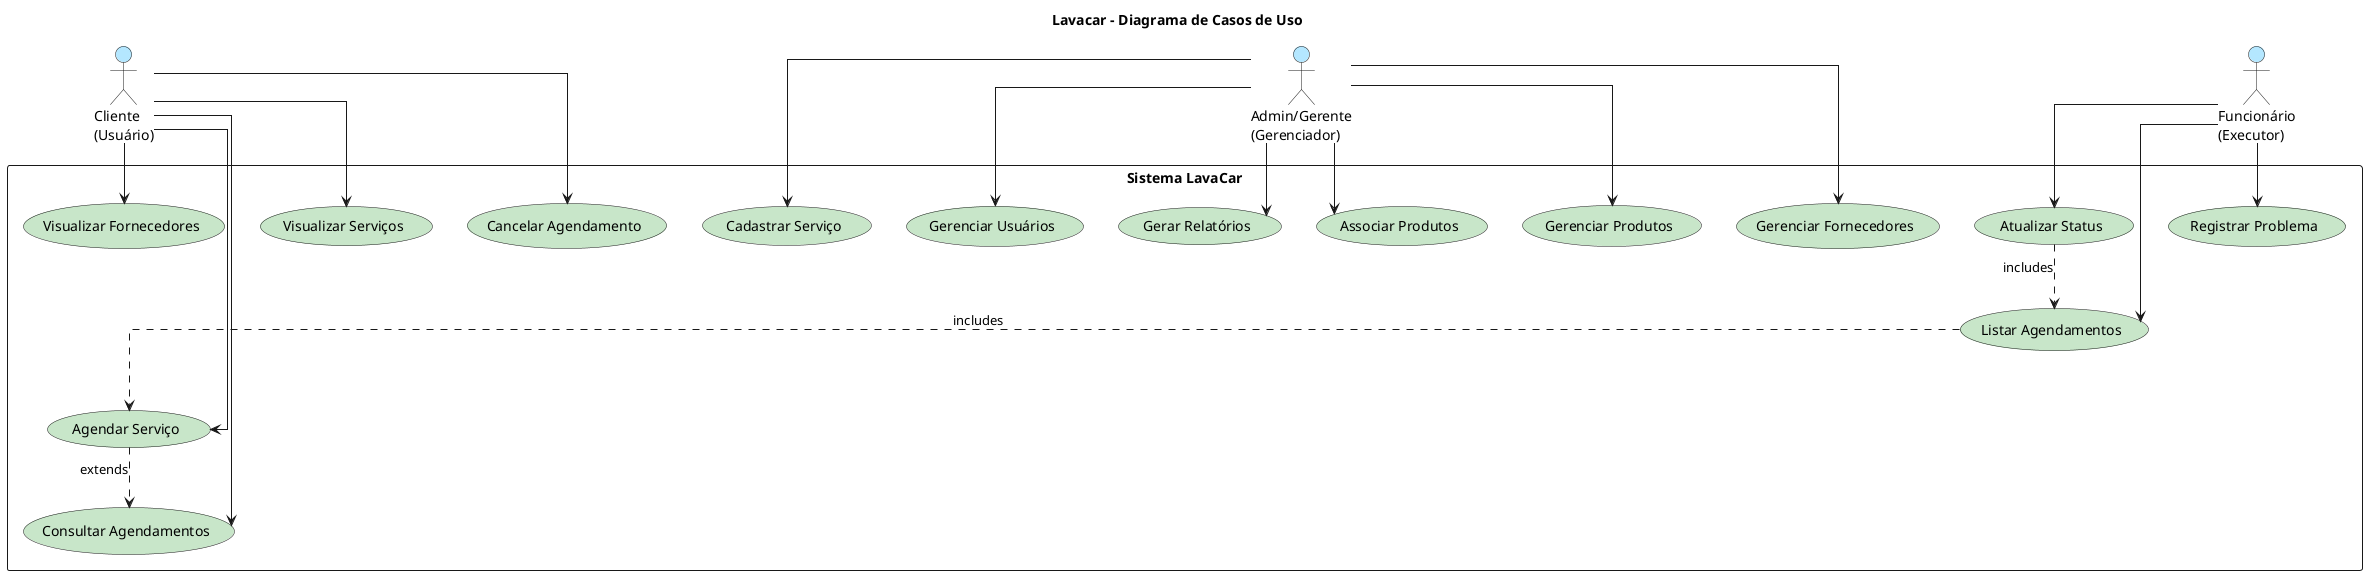 @startuml LAVACAR_UseCases

title Lavacar - Diagrama de Casos de Uso

skinparam linetype ortho
skinparam actorBackgroundColor #B4E7FF
skinparam usecaseBackgroundColor #C8E6C9
skinparam classAttributeIconSize 0

actor Cliente as "Cliente\n(Usuário)"
actor Funcionario as "Funcionário\n(Executor)"
actor Admin as "Admin/Gerente\n(Gerenciador)"

rectangle "Sistema LavaCar" {
    
    usecase UC1 as "Agendar Serviço"
    usecase UC2 as "Consultar Agendamentos"
    usecase UC3 as "Cancelar Agendamento"
    usecase UC4 as "Visualizar Serviços"
    usecase UC5 as "Visualizar Fornecedores"
    
    usecase UC6 as "Listar Agendamentos"
    usecase UC7 as "Atualizar Status"
    usecase UC8 as "Registrar Problema"
    
    usecase UC9 as "Cadastrar Serviço"
    usecase UC10 as "Gerenciar Fornecedores"
    usecase UC11 as "Gerenciar Produtos"
    usecase UC12 as "Associar Produtos"
    usecase UC13 as "Gerar Relatórios"
    usecase UC14 as "Gerenciar Usuários"
}

Cliente --> UC1
Cliente --> UC2
Cliente --> UC3
Cliente --> UC4
Cliente --> UC5

Funcionario --> UC6
Funcionario --> UC7
Funcionario --> UC8

Admin --> UC9
Admin --> UC10
Admin --> UC11
Admin --> UC12
Admin --> UC13
Admin --> UC14

UC1 ..> UC2 : extends
UC6 ..> UC1 : includes
UC7 ..> UC6 : includes

@enduml
